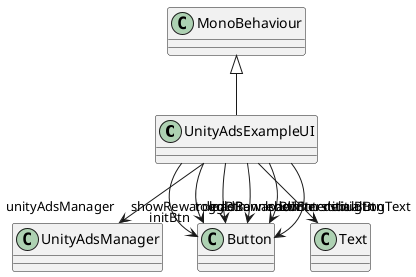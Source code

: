 @startuml
class UnityAdsExampleUI {
}
MonoBehaviour <|-- UnityAdsExampleUI
UnityAdsExampleUI --> "unityAdsManager" UnityAdsManager
UnityAdsExampleUI --> "initBtn" Button
UnityAdsExampleUI --> "loadRewardedBtn" Button
UnityAdsExampleUI --> "showRewardedBtn" Button
UnityAdsExampleUI --> "loadInterstitialBtn" Button
UnityAdsExampleUI --> "showInterstitialBtn" Button
UnityAdsExampleUI --> "toggleBannerBtn" Button
UnityAdsExampleUI --> "debugLogText" Text
@enduml
